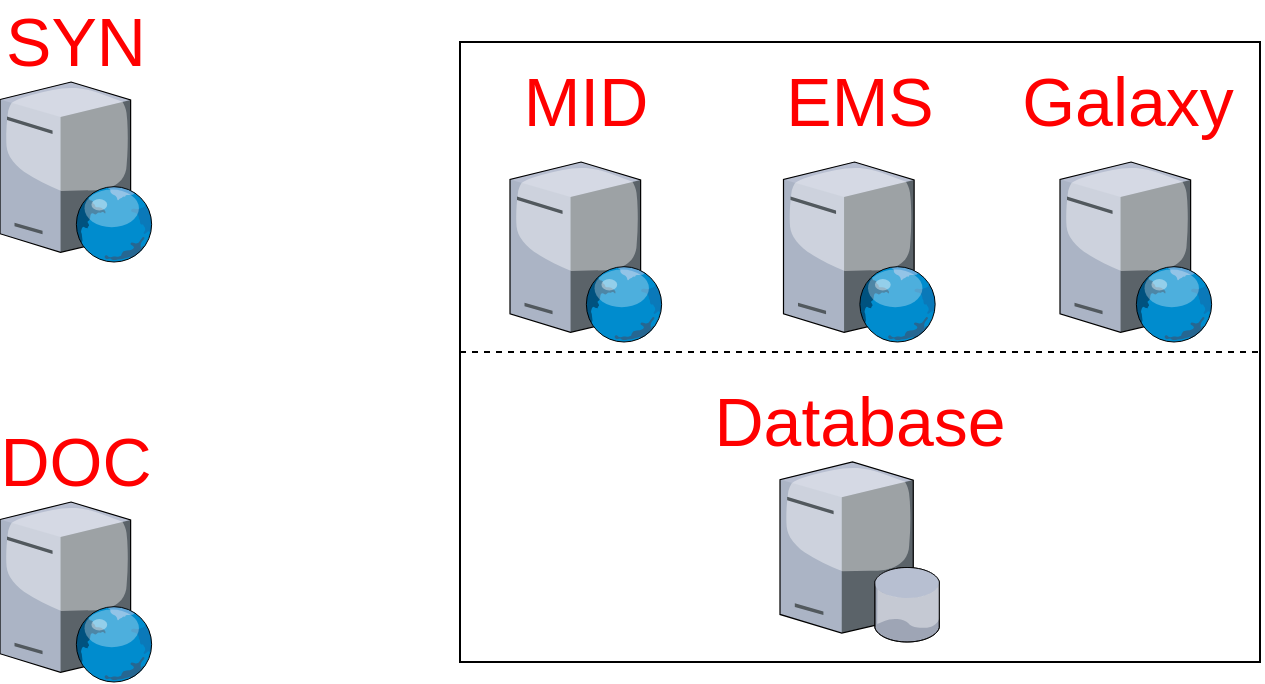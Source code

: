 <mxfile version="13.6.2" type="github">
  <diagram id="VTPsMFwg8k-5zxdpXAnZ" name="第 1 页">
    <mxGraphModel dx="1038" dy="499" grid="1" gridSize="10" guides="1" tooltips="1" connect="1" arrows="1" fold="1" page="1" pageScale="1" pageWidth="827" pageHeight="1169" math="0" shadow="0">
      <root>
        <mxCell id="0" />
        <mxCell id="1" parent="0" />
        <mxCell id="5zgtj-_6i6fcaKIgakh6-1" value="" style="verticalLabelPosition=bottom;aspect=fixed;html=1;verticalAlign=top;strokeColor=none;align=center;outlineConnect=0;shape=mxgraph.citrix.web_server;" vertex="1" parent="1">
          <mxGeometry x="100" y="120" width="76.5" height="90" as="geometry" />
        </mxCell>
        <mxCell id="5zgtj-_6i6fcaKIgakh6-2" value="" style="verticalLabelPosition=bottom;aspect=fixed;html=1;verticalAlign=top;strokeColor=none;align=center;outlineConnect=0;shape=mxgraph.citrix.web_server;" vertex="1" parent="1">
          <mxGeometry x="100" y="330" width="76.5" height="90" as="geometry" />
        </mxCell>
        <mxCell id="5zgtj-_6i6fcaKIgakh6-3" value="" style="rounded=0;whiteSpace=wrap;html=1;fillColor=none;" vertex="1" parent="1">
          <mxGeometry x="330" y="100" width="400" height="310" as="geometry" />
        </mxCell>
        <mxCell id="5zgtj-_6i6fcaKIgakh6-4" value="" style="verticalLabelPosition=bottom;aspect=fixed;html=1;verticalAlign=top;strokeColor=none;align=center;outlineConnect=0;shape=mxgraph.citrix.web_server;" vertex="1" parent="1">
          <mxGeometry x="355" y="160" width="76.5" height="90" as="geometry" />
        </mxCell>
        <mxCell id="5zgtj-_6i6fcaKIgakh6-5" value="" style="verticalLabelPosition=bottom;aspect=fixed;html=1;verticalAlign=top;strokeColor=none;align=center;outlineConnect=0;shape=mxgraph.citrix.database_server;fillColor=none;" vertex="1" parent="1">
          <mxGeometry x="490" y="310" width="80" height="90" as="geometry" />
        </mxCell>
        <mxCell id="5zgtj-_6i6fcaKIgakh6-6" value="" style="verticalLabelPosition=bottom;aspect=fixed;html=1;verticalAlign=top;strokeColor=none;align=center;outlineConnect=0;shape=mxgraph.citrix.web_server;" vertex="1" parent="1">
          <mxGeometry x="491.75" y="160" width="76.5" height="90" as="geometry" />
        </mxCell>
        <mxCell id="5zgtj-_6i6fcaKIgakh6-7" value="" style="verticalLabelPosition=bottom;aspect=fixed;html=1;verticalAlign=top;strokeColor=none;align=center;outlineConnect=0;shape=mxgraph.citrix.web_server;" vertex="1" parent="1">
          <mxGeometry x="630" y="160" width="76.5" height="90" as="geometry" />
        </mxCell>
        <mxCell id="5zgtj-_6i6fcaKIgakh6-8" value="" style="endArrow=none;dashed=1;html=1;exitX=0;exitY=0.5;exitDx=0;exitDy=0;entryX=1;entryY=0.5;entryDx=0;entryDy=0;" edge="1" parent="1" source="5zgtj-_6i6fcaKIgakh6-3" target="5zgtj-_6i6fcaKIgakh6-3">
          <mxGeometry width="50" height="50" relative="1" as="geometry">
            <mxPoint x="370" y="270" as="sourcePoint" />
            <mxPoint x="420" y="220" as="targetPoint" />
          </mxGeometry>
        </mxCell>
        <mxCell id="5zgtj-_6i6fcaKIgakh6-9" value="SYN" style="text;html=1;strokeColor=none;fillColor=none;align=center;verticalAlign=middle;whiteSpace=wrap;rounded=0;fontSize=34;fontColor=#FF0000;" vertex="1" parent="1">
          <mxGeometry x="118" y="90" width="40" height="20" as="geometry" />
        </mxCell>
        <mxCell id="5zgtj-_6i6fcaKIgakh6-10" value="DOC" style="text;html=1;strokeColor=none;fillColor=none;align=center;verticalAlign=middle;whiteSpace=wrap;rounded=0;fontSize=34;fontColor=#FF0000;" vertex="1" parent="1">
          <mxGeometry x="118" y="300" width="40" height="20" as="geometry" />
        </mxCell>
        <mxCell id="5zgtj-_6i6fcaKIgakh6-11" value="MID" style="text;html=1;strokeColor=none;fillColor=none;align=center;verticalAlign=middle;whiteSpace=wrap;rounded=0;fontSize=34;fontColor=#FF0000;" vertex="1" parent="1">
          <mxGeometry x="373.25" y="120" width="40" height="20" as="geometry" />
        </mxCell>
        <mxCell id="5zgtj-_6i6fcaKIgakh6-12" value="EMS" style="text;html=1;strokeColor=none;fillColor=none;align=center;verticalAlign=middle;whiteSpace=wrap;rounded=0;fontSize=34;fontColor=#FF0000;" vertex="1" parent="1">
          <mxGeometry x="510" y="120" width="40" height="20" as="geometry" />
        </mxCell>
        <mxCell id="5zgtj-_6i6fcaKIgakh6-13" value="Galaxy" style="text;html=1;strokeColor=none;fillColor=none;align=center;verticalAlign=middle;whiteSpace=wrap;rounded=0;fontSize=34;fontColor=#FF0000;" vertex="1" parent="1">
          <mxGeometry x="644" y="120" width="40" height="20" as="geometry" />
        </mxCell>
        <mxCell id="5zgtj-_6i6fcaKIgakh6-14" value="Database" style="text;html=1;strokeColor=none;fillColor=none;align=center;verticalAlign=middle;whiteSpace=wrap;rounded=0;fontSize=34;fontColor=#FF0000;" vertex="1" parent="1">
          <mxGeometry x="510" y="280" width="40" height="20" as="geometry" />
        </mxCell>
      </root>
    </mxGraphModel>
  </diagram>
</mxfile>
